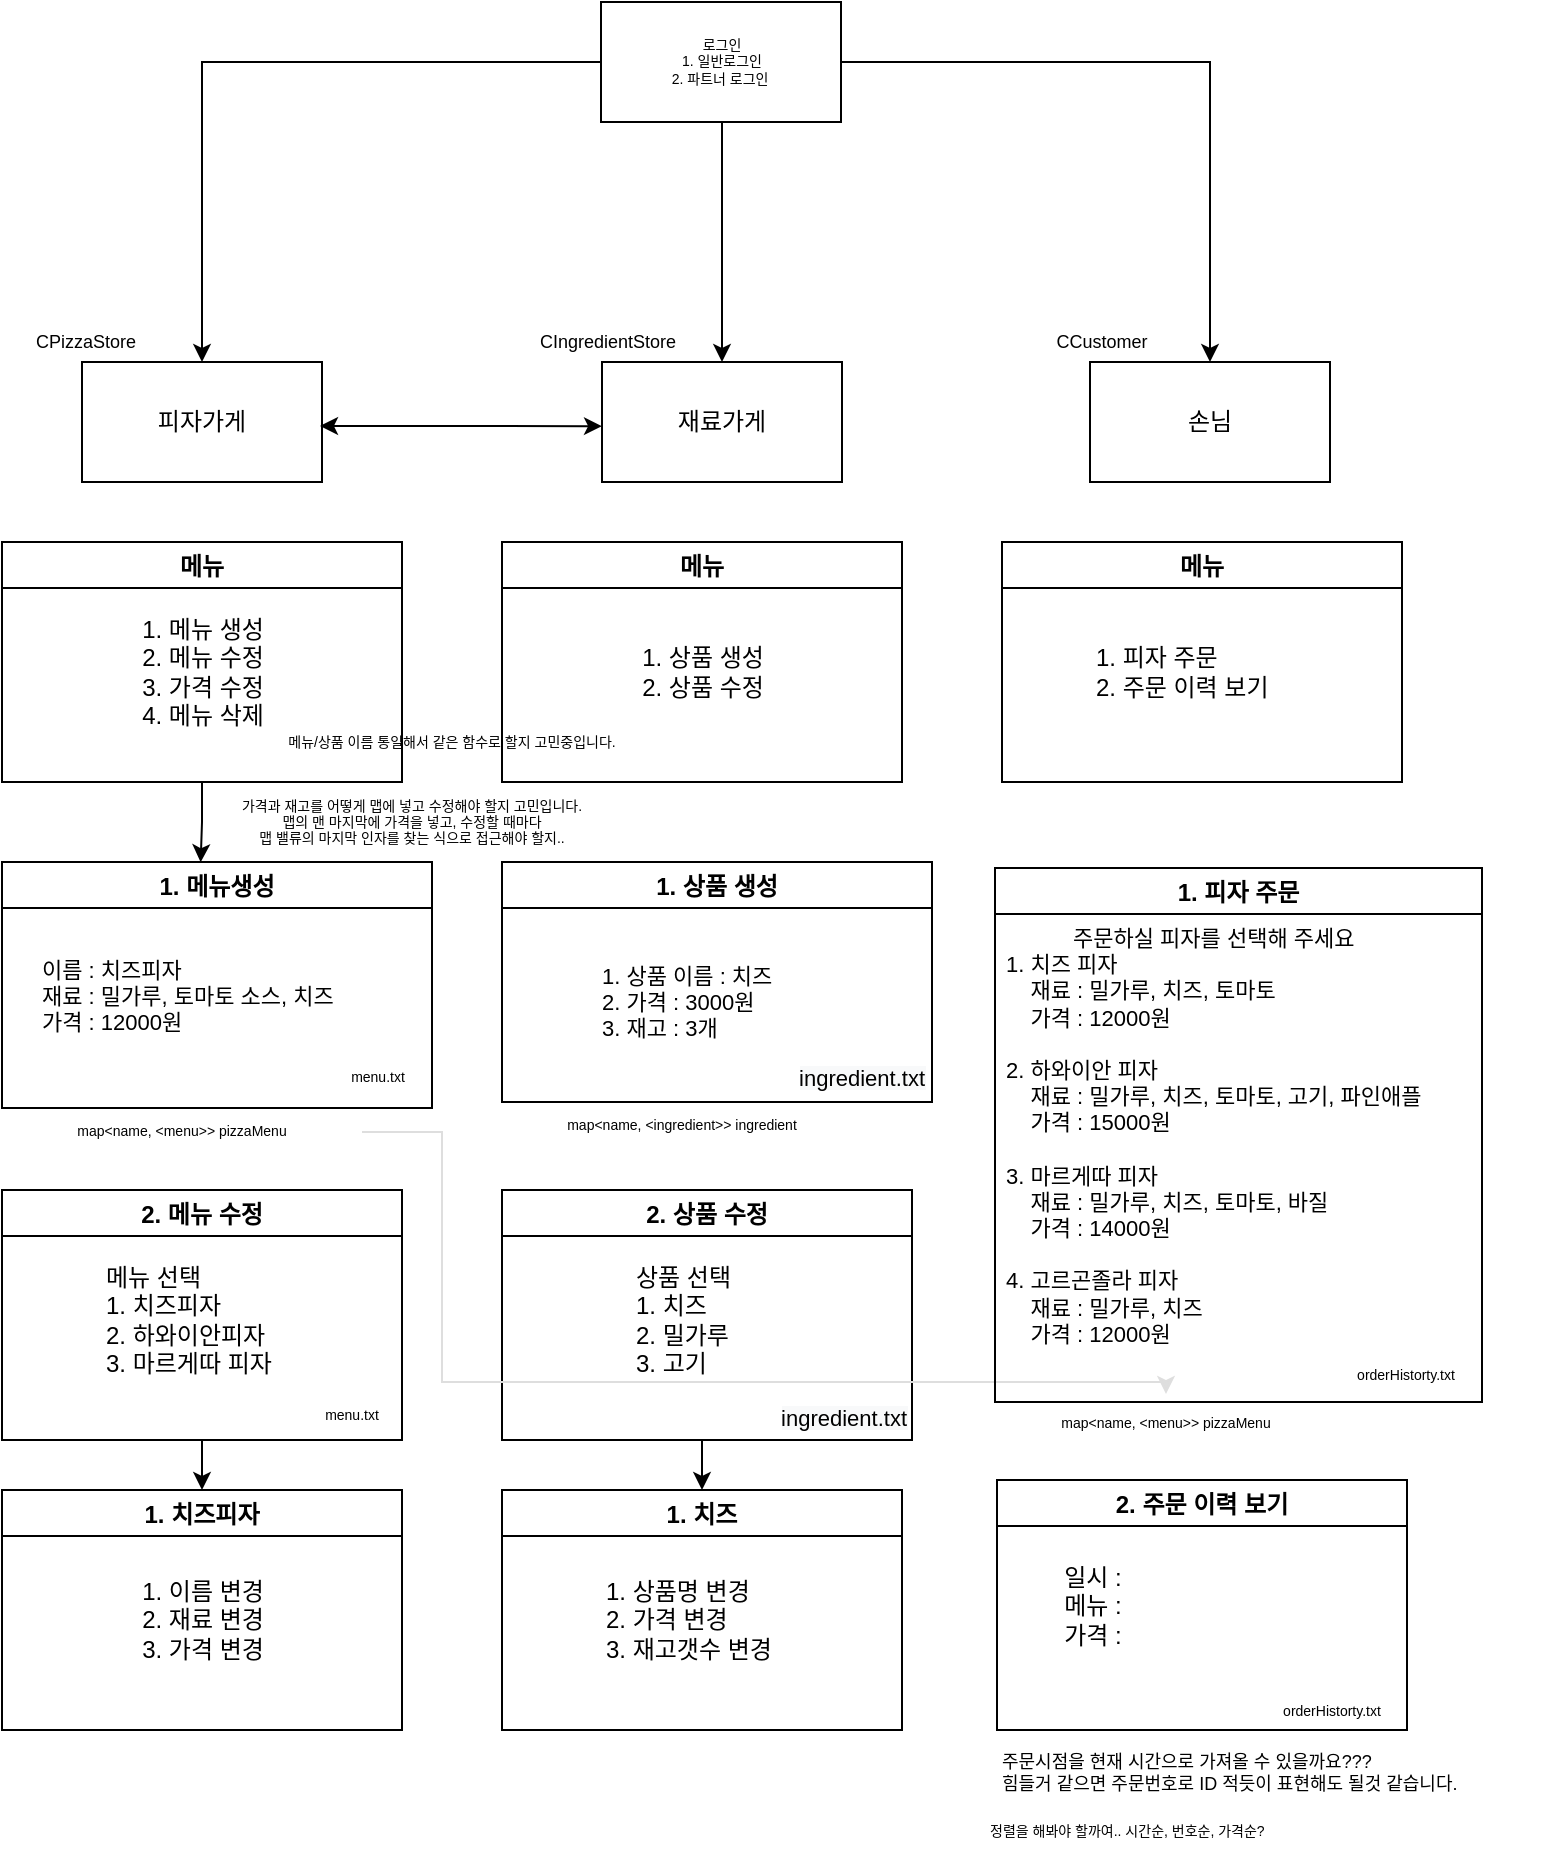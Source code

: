 <mxfile version="15.9.6" type="github">
  <diagram id="LGUF4Fh2FckbVwkvVZOw" name="Page-1">
    <mxGraphModel dx="813" dy="435" grid="1" gridSize="10" guides="1" tooltips="1" connect="1" arrows="1" fold="1" page="1" pageScale="1" pageWidth="827" pageHeight="1169" math="0" shadow="0">
      <root>
        <mxCell id="0" />
        <mxCell id="1" parent="0" />
        <mxCell id="afcspyIFpeXsXAPImeny-21" value="가격과 재고를 어떻게 맵에 넣고 수정해야 할지 고민입니다.&#xa;맵의 맨 마지막에 가격을 넣고, 수정할 때마다 &#xa;맵 밸류의 마지막 인자를 찾는 식으로 접근해야 할지.." style="text;strokeColor=none;fillColor=none;align=center;verticalAlign=middle;spacingLeft=4;spacingRight=4;overflow=hidden;points=[[0,0.5],[1,0.5]];portConstraint=eastwest;rotatable=0;fontSize=7;" vertex="1" parent="1">
          <mxGeometry x="80" y="410" width="330" height="40" as="geometry" />
        </mxCell>
        <mxCell id="afcspyIFpeXsXAPImeny-1" value="피자가게" style="rounded=0;whiteSpace=wrap;html=1;" vertex="1" parent="1">
          <mxGeometry x="80" y="200" width="120" height="60" as="geometry" />
        </mxCell>
        <mxCell id="afcspyIFpeXsXAPImeny-2" value="재료가게" style="rounded=0;whiteSpace=wrap;html=1;" vertex="1" parent="1">
          <mxGeometry x="340" y="200" width="120" height="60" as="geometry" />
        </mxCell>
        <mxCell id="afcspyIFpeXsXAPImeny-3" value="손님" style="rounded=0;whiteSpace=wrap;html=1;" vertex="1" parent="1">
          <mxGeometry x="584" y="200" width="120" height="60" as="geometry" />
        </mxCell>
        <mxCell id="afcspyIFpeXsXAPImeny-28" style="edgeStyle=orthogonalEdgeStyle;rounded=0;orthogonalLoop=1;jettySize=auto;html=1;entryX=0.462;entryY=0.001;entryDx=0;entryDy=0;entryPerimeter=0;fontSize=7;" edge="1" parent="1" source="afcspyIFpeXsXAPImeny-4" target="afcspyIFpeXsXAPImeny-10">
          <mxGeometry relative="1" as="geometry" />
        </mxCell>
        <mxCell id="afcspyIFpeXsXAPImeny-4" value="메뉴" style="swimlane;" vertex="1" parent="1">
          <mxGeometry x="40" y="290" width="200" height="120" as="geometry" />
        </mxCell>
        <mxCell id="afcspyIFpeXsXAPImeny-5" value="1. 메뉴 생성&lt;br&gt;2. 메뉴 수정&lt;br&gt;3. 가격 수정&lt;br&gt;4. 메뉴 삭제" style="text;html=1;align=center;verticalAlign=middle;resizable=0;points=[];autosize=1;strokeColor=none;fillColor=none;" vertex="1" parent="afcspyIFpeXsXAPImeny-4">
          <mxGeometry x="60" y="35" width="80" height="60" as="geometry" />
        </mxCell>
        <mxCell id="afcspyIFpeXsXAPImeny-6" value="메뉴" style="swimlane;" vertex="1" parent="1">
          <mxGeometry x="290" y="290" width="200" height="120" as="geometry" />
        </mxCell>
        <mxCell id="afcspyIFpeXsXAPImeny-7" value="1. 상품 생성&lt;br&gt;2. 상품 수정" style="text;html=1;align=center;verticalAlign=middle;resizable=0;points=[];autosize=1;strokeColor=none;fillColor=none;" vertex="1" parent="afcspyIFpeXsXAPImeny-6">
          <mxGeometry x="60" y="50" width="80" height="30" as="geometry" />
        </mxCell>
        <mxCell id="afcspyIFpeXsXAPImeny-8" value="메뉴" style="swimlane;" vertex="1" parent="1">
          <mxGeometry x="540" y="290" width="200" height="120" as="geometry" />
        </mxCell>
        <mxCell id="afcspyIFpeXsXAPImeny-9" value="1. 피자 주문&lt;br&gt;2. 주문 이력 보기" style="text;html=1;align=left;verticalAlign=middle;resizable=0;points=[];autosize=1;strokeColor=none;fillColor=none;" vertex="1" parent="afcspyIFpeXsXAPImeny-8">
          <mxGeometry x="45" y="50" width="110" height="30" as="geometry" />
        </mxCell>
        <mxCell id="afcspyIFpeXsXAPImeny-10" value="1. 메뉴생성" style="swimlane;" vertex="1" parent="1">
          <mxGeometry x="40" y="450" width="215" height="123" as="geometry" />
        </mxCell>
        <mxCell id="afcspyIFpeXsXAPImeny-11" value="이름 : 치즈피자&lt;br&gt;&lt;span&gt;재료 :&amp;nbsp;&lt;/span&gt;밀가루, 토마토 소스, 치즈&lt;br style=&quot;font-size: 11px&quot;&gt;가격 : 12000원&amp;nbsp;" style="text;html=1;align=left;verticalAlign=middle;resizable=0;points=[];autosize=1;strokeColor=none;fillColor=none;fontSize=11;" vertex="1" parent="afcspyIFpeXsXAPImeny-10">
          <mxGeometry x="17.5" y="47" width="170" height="40" as="geometry" />
        </mxCell>
        <mxCell id="afcspyIFpeXsXAPImeny-47" value="menu.txt" style="text;html=1;strokeColor=none;fillColor=none;align=center;verticalAlign=middle;whiteSpace=wrap;rounded=0;fontSize=7;" vertex="1" parent="afcspyIFpeXsXAPImeny-10">
          <mxGeometry x="158" y="93" width="60" height="30" as="geometry" />
        </mxCell>
        <mxCell id="afcspyIFpeXsXAPImeny-15" value="메뉴/상품 이름 통일해서 같은 함수로 할지 고민중입니다." style="text;strokeColor=none;fillColor=none;align=center;verticalAlign=middle;spacingLeft=4;spacingRight=4;overflow=hidden;points=[[0,0.5],[1,0.5]];portConstraint=eastwest;rotatable=0;fontSize=7;" vertex="1" parent="1">
          <mxGeometry x="170" y="370" width="190" height="40" as="geometry" />
        </mxCell>
        <mxCell id="afcspyIFpeXsXAPImeny-23" style="edgeStyle=orthogonalEdgeStyle;rounded=0;orthogonalLoop=1;jettySize=auto;html=1;exitX=0.5;exitY=1;exitDx=0;exitDy=0;entryX=0.5;entryY=0;entryDx=0;entryDy=0;fontSize=7;" edge="1" parent="1" source="afcspyIFpeXsXAPImeny-16" target="afcspyIFpeXsXAPImeny-19">
          <mxGeometry relative="1" as="geometry" />
        </mxCell>
        <mxCell id="afcspyIFpeXsXAPImeny-16" value="2. 메뉴 수정" style="swimlane;" vertex="1" parent="1">
          <mxGeometry x="40" y="614" width="200" height="125" as="geometry" />
        </mxCell>
        <mxCell id="afcspyIFpeXsXAPImeny-17" value="메뉴 선택&lt;br&gt;1. 치즈피자&lt;br&gt;2. 하와이안피자&lt;br&gt;3. 마르게따 피자" style="text;html=1;align=left;verticalAlign=middle;resizable=0;points=[];autosize=1;strokeColor=none;fillColor=none;" vertex="1" parent="afcspyIFpeXsXAPImeny-16">
          <mxGeometry x="50" y="35" width="100" height="60" as="geometry" />
        </mxCell>
        <mxCell id="afcspyIFpeXsXAPImeny-48" value="menu.txt" style="text;html=1;strokeColor=none;fillColor=none;align=center;verticalAlign=middle;whiteSpace=wrap;rounded=0;fontSize=7;" vertex="1" parent="afcspyIFpeXsXAPImeny-16">
          <mxGeometry x="145" y="98" width="60" height="30" as="geometry" />
        </mxCell>
        <mxCell id="afcspyIFpeXsXAPImeny-19" value="1. 치즈피자" style="swimlane;" vertex="1" parent="1">
          <mxGeometry x="40" y="764" width="200" height="120" as="geometry" />
        </mxCell>
        <mxCell id="afcspyIFpeXsXAPImeny-20" value="1. 이름 변경&lt;br&gt;2. 재료 변경&lt;br&gt;3.&amp;nbsp;가격 변경" style="text;html=1;align=center;verticalAlign=middle;resizable=0;points=[];autosize=1;strokeColor=none;fillColor=none;" vertex="1" parent="afcspyIFpeXsXAPImeny-19">
          <mxGeometry x="60" y="40" width="80" height="50" as="geometry" />
        </mxCell>
        <mxCell id="afcspyIFpeXsXAPImeny-33" value="1. 상품 생성" style="swimlane;" vertex="1" parent="1">
          <mxGeometry x="290" y="450" width="215" height="120" as="geometry">
            <mxRectangle x="290" y="450" width="100" height="23" as="alternateBounds" />
          </mxGeometry>
        </mxCell>
        <mxCell id="afcspyIFpeXsXAPImeny-34" value="1. 상품 이름 : 치즈&lt;br style=&quot;font-size: 11px&quot;&gt;2. 가격 : 3000원&lt;br&gt;3. 재고 : 3개" style="text;html=1;align=left;verticalAlign=middle;resizable=0;points=[];autosize=1;strokeColor=none;fillColor=none;fontSize=11;" vertex="1" parent="afcspyIFpeXsXAPImeny-33">
          <mxGeometry x="47.5" y="50" width="110" height="40" as="geometry" />
        </mxCell>
        <mxCell id="afcspyIFpeXsXAPImeny-46" value="&#xa;&#xa;&lt;br style=&quot;color: rgb(0, 0, 0); font-family: helvetica; font-size: 11px; font-style: normal; font-weight: 400; letter-spacing: normal; text-align: center; text-indent: 0px; text-transform: none; word-spacing: 0px; background-color: rgb(248, 249, 250);&quot;&gt;&lt;span style=&quot;color: rgb(0, 0, 0); font-family: helvetica; font-size: 11px; font-style: normal; font-weight: 400; letter-spacing: normal; text-align: center; text-indent: 0px; text-transform: none; word-spacing: 0px; background-color: rgb(248, 249, 250); display: inline; float: none;&quot;&gt;ingredient.txt&lt;/span&gt;&#xa;&#xa;" style="text;html=1;strokeColor=none;fillColor=none;align=center;verticalAlign=middle;whiteSpace=wrap;rounded=0;fontSize=7;" vertex="1" parent="afcspyIFpeXsXAPImeny-33">
          <mxGeometry x="150" y="89" width="60" height="30" as="geometry" />
        </mxCell>
        <mxCell id="afcspyIFpeXsXAPImeny-35" style="edgeStyle=orthogonalEdgeStyle;rounded=0;orthogonalLoop=1;jettySize=auto;html=1;exitX=0.5;exitY=1;exitDx=0;exitDy=0;entryX=0.5;entryY=0;entryDx=0;entryDy=0;fontSize=7;" edge="1" parent="1" source="afcspyIFpeXsXAPImeny-36" target="afcspyIFpeXsXAPImeny-38">
          <mxGeometry relative="1" as="geometry" />
        </mxCell>
        <mxCell id="afcspyIFpeXsXAPImeny-36" value="2. 상품 수정" style="swimlane;" vertex="1" parent="1">
          <mxGeometry x="290" y="614" width="205" height="125" as="geometry" />
        </mxCell>
        <mxCell id="afcspyIFpeXsXAPImeny-37" value="상품 선택&lt;br&gt;1. 치즈&lt;br&gt;2. 밀가루&lt;br&gt;3. 고기" style="text;html=1;align=left;verticalAlign=middle;resizable=0;points=[];autosize=1;strokeColor=none;fillColor=none;" vertex="1" parent="afcspyIFpeXsXAPImeny-36">
          <mxGeometry x="65" y="35" width="70" height="60" as="geometry" />
        </mxCell>
        <mxCell id="afcspyIFpeXsXAPImeny-51" value="&#xa;&#xa;&lt;br style=&quot;color: rgb(0, 0, 0); font-family: helvetica; font-size: 11px; font-style: normal; font-weight: 400; letter-spacing: normal; text-align: center; text-indent: 0px; text-transform: none; word-spacing: 0px; background-color: rgb(248, 249, 250);&quot;&gt;&lt;span style=&quot;color: rgb(0, 0, 0); font-family: helvetica; font-size: 11px; font-style: normal; font-weight: 400; letter-spacing: normal; text-align: center; text-indent: 0px; text-transform: none; word-spacing: 0px; background-color: rgb(248, 249, 250); display: inline; float: none;&quot;&gt;ingredient.txt&lt;/span&gt;&#xa;&#xa;" style="text;html=1;strokeColor=none;fillColor=none;align=center;verticalAlign=middle;whiteSpace=wrap;rounded=0;fontSize=7;" vertex="1" parent="afcspyIFpeXsXAPImeny-36">
          <mxGeometry x="141" y="95" width="60" height="30" as="geometry" />
        </mxCell>
        <mxCell id="afcspyIFpeXsXAPImeny-38" value="1. 치즈" style="swimlane;" vertex="1" parent="1">
          <mxGeometry x="290" y="764" width="200" height="120" as="geometry" />
        </mxCell>
        <mxCell id="afcspyIFpeXsXAPImeny-39" value="1. 상품명 변경&lt;br&gt;2. 가격 변경&lt;br&gt;&lt;div&gt;&lt;span&gt;3. 재고갯수 변경&lt;/span&gt;&lt;/div&gt;" style="text;html=1;align=left;verticalAlign=middle;resizable=0;points=[];autosize=1;strokeColor=none;fillColor=none;" vertex="1" parent="afcspyIFpeXsXAPImeny-38">
          <mxGeometry x="50" y="40" width="100" height="50" as="geometry" />
        </mxCell>
        <mxCell id="afcspyIFpeXsXAPImeny-42" style="edgeStyle=orthogonalEdgeStyle;rounded=0;orthogonalLoop=1;jettySize=auto;html=1;entryX=0.5;entryY=0;entryDx=0;entryDy=0;fontSize=7;" edge="1" parent="1" source="afcspyIFpeXsXAPImeny-40" target="afcspyIFpeXsXAPImeny-2">
          <mxGeometry relative="1" as="geometry">
            <Array as="points">
              <mxPoint x="400" y="140" />
            </Array>
          </mxGeometry>
        </mxCell>
        <mxCell id="afcspyIFpeXsXAPImeny-43" style="edgeStyle=orthogonalEdgeStyle;rounded=0;orthogonalLoop=1;jettySize=auto;html=1;entryX=0.5;entryY=0;entryDx=0;entryDy=0;fontSize=7;" edge="1" parent="1" source="afcspyIFpeXsXAPImeny-40" target="afcspyIFpeXsXAPImeny-1">
          <mxGeometry relative="1" as="geometry" />
        </mxCell>
        <mxCell id="afcspyIFpeXsXAPImeny-44" style="edgeStyle=orthogonalEdgeStyle;rounded=0;orthogonalLoop=1;jettySize=auto;html=1;entryX=0.5;entryY=0;entryDx=0;entryDy=0;fontSize=7;" edge="1" parent="1" source="afcspyIFpeXsXAPImeny-40" target="afcspyIFpeXsXAPImeny-3">
          <mxGeometry relative="1" as="geometry" />
        </mxCell>
        <mxCell id="afcspyIFpeXsXAPImeny-40" value="로그인&lt;br&gt;1. 일반로그인&lt;br&gt;2. 파트너 로그인&amp;nbsp;" style="rounded=0;whiteSpace=wrap;html=1;fontSize=7;" vertex="1" parent="1">
          <mxGeometry x="339.5" y="20" width="120" height="60" as="geometry" />
        </mxCell>
        <mxCell id="afcspyIFpeXsXAPImeny-45" value="" style="endArrow=classic;startArrow=classic;html=1;rounded=0;fontSize=7;entryX=0.006;entryY=0.569;entryDx=0;entryDy=0;entryPerimeter=0;" edge="1" parent="1">
          <mxGeometry width="50" height="50" relative="1" as="geometry">
            <mxPoint x="199" y="232" as="sourcePoint" />
            <mxPoint x="340" y="232.07" as="targetPoint" />
            <Array as="points" />
          </mxGeometry>
        </mxCell>
        <mxCell id="afcspyIFpeXsXAPImeny-69" style="edgeStyle=orthogonalEdgeStyle;rounded=0;orthogonalLoop=1;jettySize=auto;html=1;fontSize=9;fontColor=#E0E0E0;fillColor=#f5f5f5;strokeColor=#DEDEDE;" edge="1" parent="1" source="afcspyIFpeXsXAPImeny-49" target="afcspyIFpeXsXAPImeny-68">
          <mxGeometry relative="1" as="geometry">
            <Array as="points">
              <mxPoint x="260" y="585" />
              <mxPoint x="260" y="710" />
              <mxPoint x="622" y="710" />
            </Array>
          </mxGeometry>
        </mxCell>
        <mxCell id="afcspyIFpeXsXAPImeny-49" value="map&amp;lt;name, &amp;lt;menu&amp;gt;&amp;gt; pizzaMenu" style="text;html=1;strokeColor=none;fillColor=none;align=center;verticalAlign=middle;whiteSpace=wrap;rounded=0;fontSize=7;" vertex="1" parent="1">
          <mxGeometry x="40" y="570" width="180" height="30" as="geometry" />
        </mxCell>
        <mxCell id="afcspyIFpeXsXAPImeny-52" value="1. 피자 주문" style="swimlane;" vertex="1" parent="1">
          <mxGeometry x="536.5" y="453" width="243.5" height="267" as="geometry">
            <mxRectangle x="290" y="450" width="100" height="23" as="alternateBounds" />
          </mxGeometry>
        </mxCell>
        <mxCell id="afcspyIFpeXsXAPImeny-53" value="&lt;div style=&quot;text-align: center&quot;&gt;&lt;span&gt;주문하실 피자를 선택해 주세요&lt;/span&gt;&lt;/div&gt;1. 치즈 피자&lt;br&gt;&amp;nbsp; &amp;nbsp; 재료 : 밀가루, 치즈, 토마토&lt;br&gt;&amp;nbsp; &amp;nbsp; 가격 : 12000원&lt;br&gt;&lt;br&gt;2. 하와이안 피자&lt;br&gt;&amp;nbsp; &amp;nbsp; 재료 : 밀가루, 치즈, 토마토, 고기, 파인애플&lt;br&gt;&amp;nbsp; &amp;nbsp; 가격 : 15000원&lt;br&gt;&lt;br&gt;3. 마르게따 피자&lt;br&gt;&amp;nbsp; &amp;nbsp; 재료 : 밀가루, 치즈, 토마토, 바질&lt;br&gt;&amp;nbsp; &amp;nbsp; 가격 : 14000원&lt;br&gt;&lt;br&gt;4. 고르곤졸라 피자&lt;br&gt;&amp;nbsp; &amp;nbsp; 재료 : 밀가루, 치즈&lt;br&gt;&amp;nbsp; &amp;nbsp; 가격 : 12000원" style="text;html=1;align=left;verticalAlign=middle;resizable=0;points=[];autosize=1;strokeColor=none;fillColor=none;fontSize=11;" vertex="1" parent="afcspyIFpeXsXAPImeny-52">
          <mxGeometry x="3.5" y="29" width="240" height="210" as="geometry" />
        </mxCell>
        <mxCell id="afcspyIFpeXsXAPImeny-54" value="orderHistorty.txt" style="text;html=1;strokeColor=none;fillColor=none;align=center;verticalAlign=middle;whiteSpace=wrap;rounded=0;fontSize=7;" vertex="1" parent="afcspyIFpeXsXAPImeny-52">
          <mxGeometry x="175.5" y="239" width="60" height="30" as="geometry" />
        </mxCell>
        <mxCell id="afcspyIFpeXsXAPImeny-56" value="2. 주문 이력 보기" style="swimlane;" vertex="1" parent="1">
          <mxGeometry x="537.5" y="759" width="205" height="125" as="geometry" />
        </mxCell>
        <mxCell id="afcspyIFpeXsXAPImeny-57" value="일시 :&lt;br&gt;메뉴 :&lt;br&gt;가격 :&lt;br&gt;" style="text;html=1;align=center;verticalAlign=middle;resizable=0;points=[];autosize=1;strokeColor=none;fillColor=none;" vertex="1" parent="afcspyIFpeXsXAPImeny-56">
          <mxGeometry x="22.5" y="37.5" width="50" height="50" as="geometry" />
        </mxCell>
        <mxCell id="afcspyIFpeXsXAPImeny-60" value="&lt;font style=&quot;font-size: 9px&quot;&gt;주문시점을 현재 시간으로 가져올 수 있을까요???&lt;br&gt;힘들거 같으면 주문번호로 ID 적듯이 표현해도 될것 같습니다.&lt;br&gt;&lt;/font&gt;" style="text;html=1;strokeColor=none;fillColor=none;align=left;verticalAlign=middle;whiteSpace=wrap;rounded=0;fontSize=5;" vertex="1" parent="1">
          <mxGeometry x="537.5" y="890" width="282.5" height="30" as="geometry" />
        </mxCell>
        <mxCell id="afcspyIFpeXsXAPImeny-61" value="CPizzaStore" style="text;html=1;strokeColor=none;fillColor=none;align=center;verticalAlign=middle;whiteSpace=wrap;rounded=0;fontSize=9;" vertex="1" parent="1">
          <mxGeometry x="52" y="175" width="60" height="30" as="geometry" />
        </mxCell>
        <mxCell id="afcspyIFpeXsXAPImeny-62" value="orderHistorty.txt" style="text;html=1;strokeColor=none;fillColor=none;align=center;verticalAlign=middle;whiteSpace=wrap;rounded=0;fontSize=7;" vertex="1" parent="1">
          <mxGeometry x="674.5" y="860" width="60" height="30" as="geometry" />
        </mxCell>
        <mxCell id="afcspyIFpeXsXAPImeny-63" value="CIngredientStore" style="text;html=1;strokeColor=none;fillColor=none;align=center;verticalAlign=middle;whiteSpace=wrap;rounded=0;fontSize=9;" vertex="1" parent="1">
          <mxGeometry x="313" y="175" width="60" height="30" as="geometry" />
        </mxCell>
        <mxCell id="afcspyIFpeXsXAPImeny-64" value="CCustomer" style="text;html=1;strokeColor=none;fillColor=none;align=center;verticalAlign=middle;whiteSpace=wrap;rounded=0;fontSize=9;" vertex="1" parent="1">
          <mxGeometry x="560" y="175" width="60" height="30" as="geometry" />
        </mxCell>
        <mxCell id="afcspyIFpeXsXAPImeny-65" value="&lt;font style=&quot;font-size: 7px&quot;&gt;정렬을 해봐야 할까여.. 시간순, 번호순, 가격순?&lt;/font&gt;" style="text;html=1;strokeColor=none;fillColor=none;align=left;verticalAlign=middle;whiteSpace=wrap;rounded=0;fontSize=5;" vertex="1" parent="1">
          <mxGeometry x="531.5" y="920" width="230" height="30" as="geometry" />
        </mxCell>
        <mxCell id="afcspyIFpeXsXAPImeny-67" value="map&amp;lt;name, &amp;lt;ingredient&amp;gt;&amp;gt; ingredient" style="text;html=1;strokeColor=none;fillColor=none;align=center;verticalAlign=middle;whiteSpace=wrap;rounded=0;fontSize=7;" vertex="1" parent="1">
          <mxGeometry x="290" y="567" width="180" height="30" as="geometry" />
        </mxCell>
        <mxCell id="afcspyIFpeXsXAPImeny-68" value="map&amp;lt;name, &amp;lt;menu&amp;gt;&amp;gt; pizzaMenu" style="text;html=1;strokeColor=none;fillColor=none;align=center;verticalAlign=middle;whiteSpace=wrap;rounded=0;fontSize=7;" vertex="1" parent="1">
          <mxGeometry x="531.5" y="716" width="180" height="30" as="geometry" />
        </mxCell>
      </root>
    </mxGraphModel>
  </diagram>
</mxfile>
